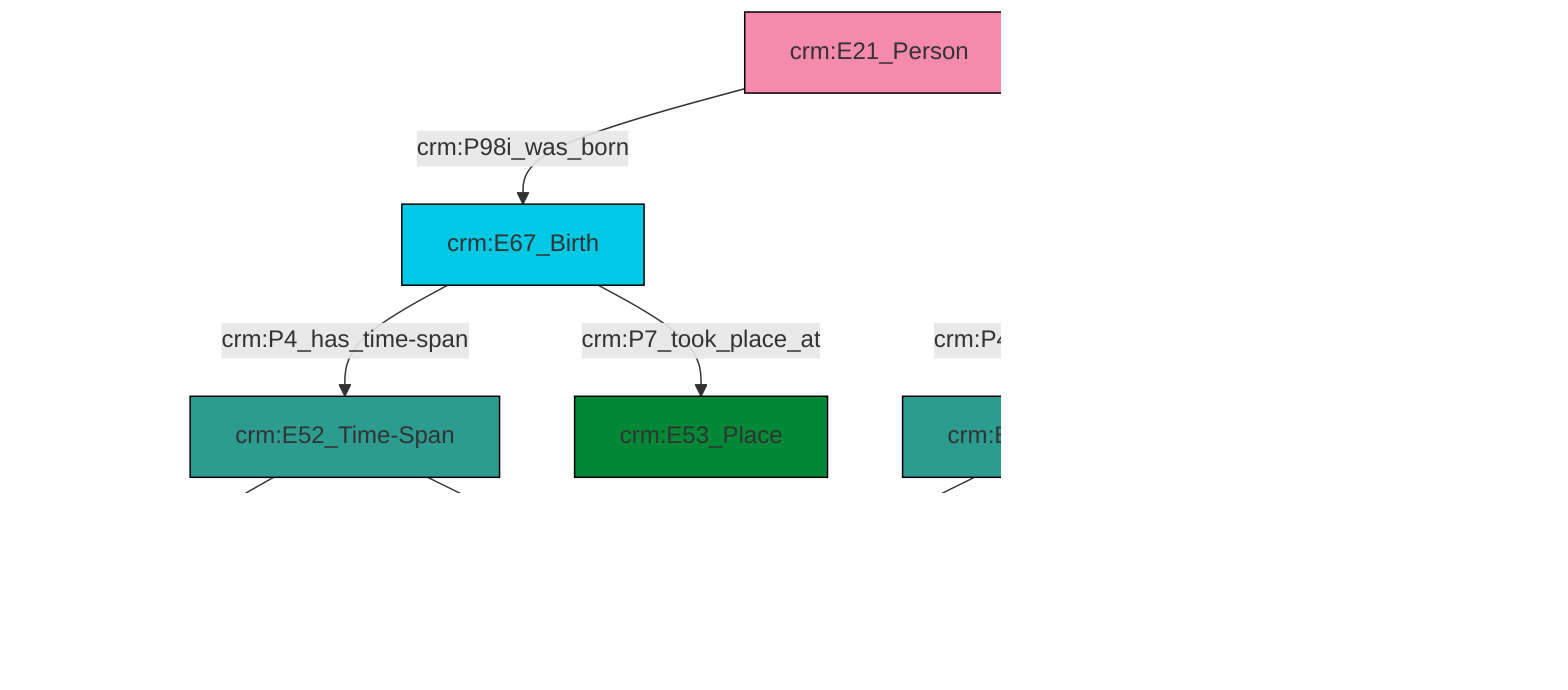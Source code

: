 graph TD
classDef Literal fill:#f2f2f2,stroke:#000000;
classDef CRM_Entity fill:#FFFFFF,stroke:#000000;
classDef Temporal_Entity fill:#00C9E6, stroke:#000000;
classDef Type fill:#E18312, stroke:#000000;
classDef Time-Span fill:#2C9C91, stroke:#000000;
classDef Appellation fill:#FFEB7F, stroke:#000000;
classDef Place fill:#008836, stroke:#000000;
classDef Persistent_Item fill:#B266B2, stroke:#000000;
classDef Conceptual_Object fill:#FFD700, stroke:#000000;
classDef Physical_Thing fill:#D2B48C, stroke:#000000;
classDef Actor fill:#f58aad, stroke:#000000;
classDef PC_Classes fill:#4ce600, stroke:#000000;
classDef Multi fill:#cccccc,stroke:#000000;

0["crm:E69_Death"]:::Temporal_Entity -->|crm:P4_has_time-span| 1["crm:E52_Time-Span"]:::Time-Span
1["crm:E52_Time-Span"]:::Time-Span -->|crm:P82b_end_of_the_end| 2[xsd:dateTime]:::Literal
3["crm:E21_Person"]:::Actor -->|crm:P98i_was_born| 4["crm:E67_Birth"]:::Temporal_Entity
1["crm:E52_Time-Span"]:::Time-Span -->|crm:P82a_begin_of_the_begin| 5[xsd:dateTime]:::Literal
4["crm:E67_Birth"]:::Temporal_Entity -->|crm:P7_took_place_at| 6["crm:E53_Place"]:::Place
8["crm:E52_Time-Span"]:::Time-Span -->|crm:P82a_begin_of_the_begin| 9[xsd:dateTime]:::Literal
3["crm:E21_Person"]:::Actor -->|crm:P100i_died_in| 0["crm:E69_Death"]:::Temporal_Entity
4["crm:E67_Birth"]:::Temporal_Entity -->|crm:P4_has_time-span| 8["crm:E52_Time-Span"]:::Time-Span
0["crm:E69_Death"]:::Temporal_Entity -->|crm:P7_took_place_at| 11["crm:E53_Place"]:::Place
8["crm:E52_Time-Span"]:::Time-Span -->|crm:P82b_end_of_the_end| 14[xsd:dateTime]:::Literal